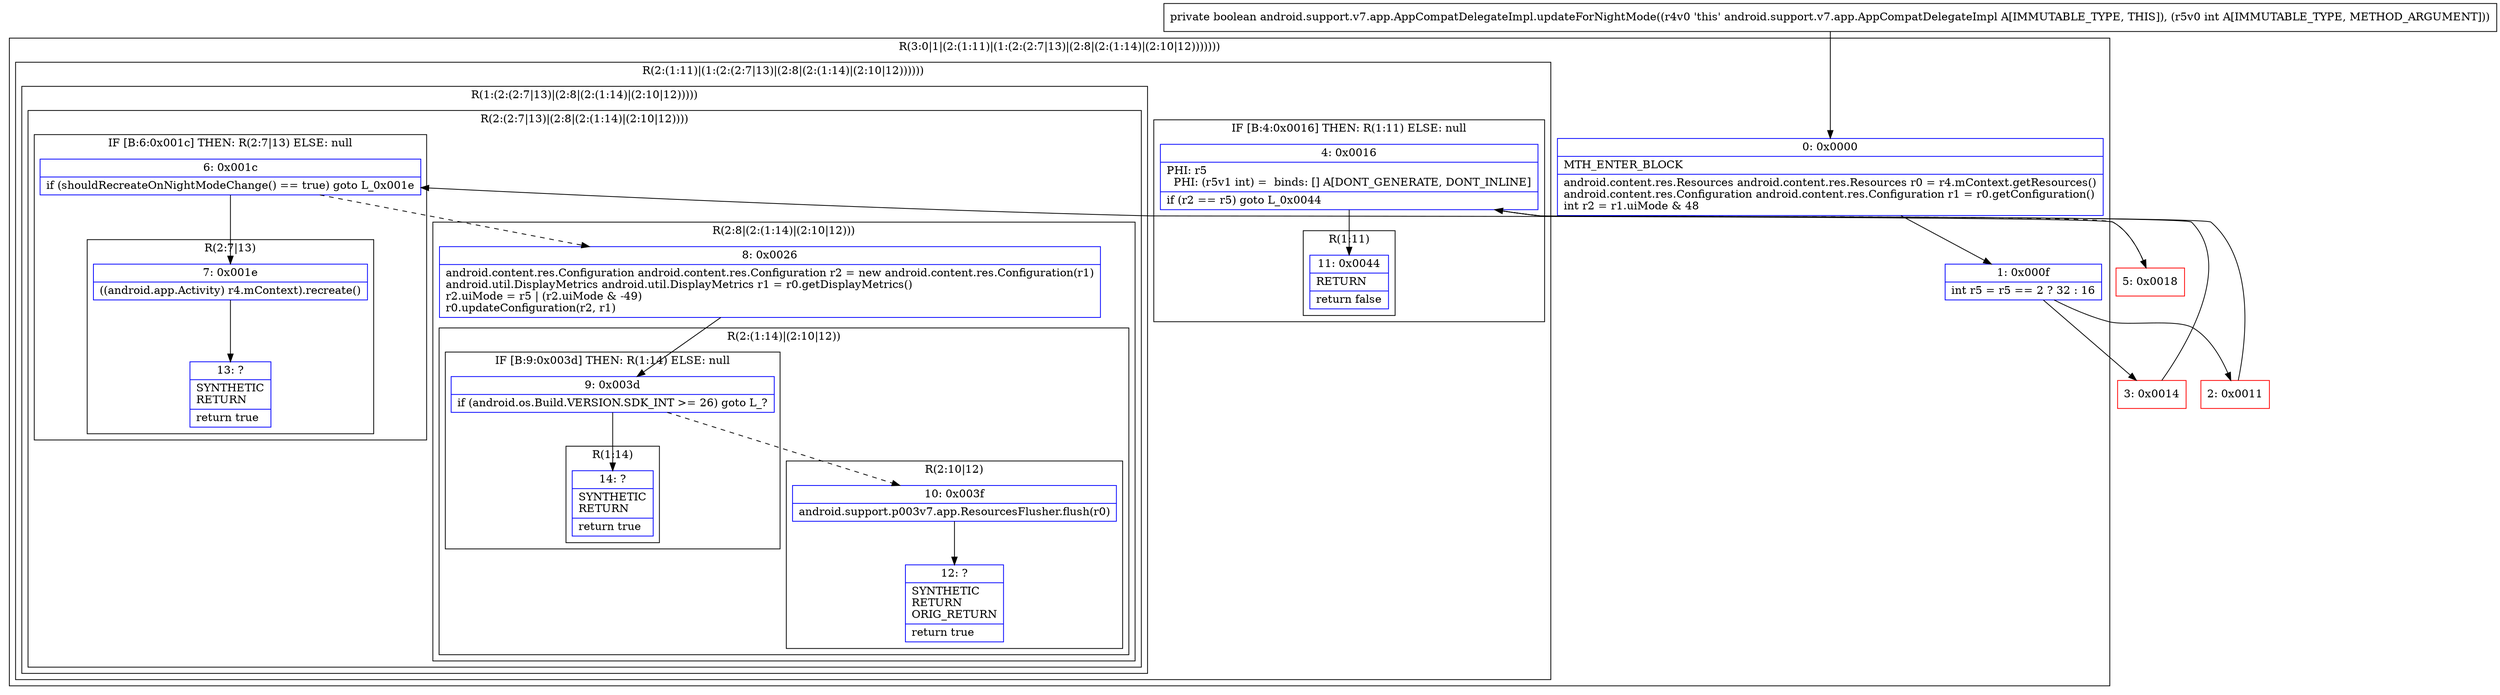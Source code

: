 digraph "CFG forandroid.support.v7.app.AppCompatDelegateImpl.updateForNightMode(I)Z" {
subgraph cluster_Region_1200426438 {
label = "R(3:0|1|(2:(1:11)|(1:(2:(2:7|13)|(2:8|(2:(1:14)|(2:10|12)))))))";
node [shape=record,color=blue];
Node_0 [shape=record,label="{0\:\ 0x0000|MTH_ENTER_BLOCK\l|android.content.res.Resources android.content.res.Resources r0 = r4.mContext.getResources()\landroid.content.res.Configuration android.content.res.Configuration r1 = r0.getConfiguration()\lint r2 = r1.uiMode & 48\l}"];
Node_1 [shape=record,label="{1\:\ 0x000f|int r5 = r5 == 2 ? 32 : 16\l}"];
subgraph cluster_Region_988603044 {
label = "R(2:(1:11)|(1:(2:(2:7|13)|(2:8|(2:(1:14)|(2:10|12))))))";
node [shape=record,color=blue];
subgraph cluster_IfRegion_755386035 {
label = "IF [B:4:0x0016] THEN: R(1:11) ELSE: null";
node [shape=record,color=blue];
Node_4 [shape=record,label="{4\:\ 0x0016|PHI: r5 \l  PHI: (r5v1 int) =  binds: [] A[DONT_GENERATE, DONT_INLINE]\l|if (r2 == r5) goto L_0x0044\l}"];
subgraph cluster_Region_1906842901 {
label = "R(1:11)";
node [shape=record,color=blue];
Node_11 [shape=record,label="{11\:\ 0x0044|RETURN\l|return false\l}"];
}
}
subgraph cluster_Region_50427147 {
label = "R(1:(2:(2:7|13)|(2:8|(2:(1:14)|(2:10|12)))))";
node [shape=record,color=blue];
subgraph cluster_Region_1732139651 {
label = "R(2:(2:7|13)|(2:8|(2:(1:14)|(2:10|12))))";
node [shape=record,color=blue];
subgraph cluster_IfRegion_983203074 {
label = "IF [B:6:0x001c] THEN: R(2:7|13) ELSE: null";
node [shape=record,color=blue];
Node_6 [shape=record,label="{6\:\ 0x001c|if (shouldRecreateOnNightModeChange() == true) goto L_0x001e\l}"];
subgraph cluster_Region_199991281 {
label = "R(2:7|13)";
node [shape=record,color=blue];
Node_7 [shape=record,label="{7\:\ 0x001e|((android.app.Activity) r4.mContext).recreate()\l}"];
Node_13 [shape=record,label="{13\:\ ?|SYNTHETIC\lRETURN\l|return true\l}"];
}
}
subgraph cluster_Region_1716507271 {
label = "R(2:8|(2:(1:14)|(2:10|12)))";
node [shape=record,color=blue];
Node_8 [shape=record,label="{8\:\ 0x0026|android.content.res.Configuration android.content.res.Configuration r2 = new android.content.res.Configuration(r1)\landroid.util.DisplayMetrics android.util.DisplayMetrics r1 = r0.getDisplayMetrics()\lr2.uiMode = r5 \| (r2.uiMode & \-49)\lr0.updateConfiguration(r2, r1)\l}"];
subgraph cluster_Region_63572650 {
label = "R(2:(1:14)|(2:10|12))";
node [shape=record,color=blue];
subgraph cluster_IfRegion_372613650 {
label = "IF [B:9:0x003d] THEN: R(1:14) ELSE: null";
node [shape=record,color=blue];
Node_9 [shape=record,label="{9\:\ 0x003d|if (android.os.Build.VERSION.SDK_INT \>= 26) goto L_?\l}"];
subgraph cluster_Region_2133770171 {
label = "R(1:14)";
node [shape=record,color=blue];
Node_14 [shape=record,label="{14\:\ ?|SYNTHETIC\lRETURN\l|return true\l}"];
}
}
subgraph cluster_Region_299734184 {
label = "R(2:10|12)";
node [shape=record,color=blue];
Node_10 [shape=record,label="{10\:\ 0x003f|android.support.p003v7.app.ResourcesFlusher.flush(r0)\l}"];
Node_12 [shape=record,label="{12\:\ ?|SYNTHETIC\lRETURN\lORIG_RETURN\l|return true\l}"];
}
}
}
}
}
}
}
Node_2 [shape=record,color=red,label="{2\:\ 0x0011}"];
Node_3 [shape=record,color=red,label="{3\:\ 0x0014}"];
Node_5 [shape=record,color=red,label="{5\:\ 0x0018}"];
MethodNode[shape=record,label="{private boolean android.support.v7.app.AppCompatDelegateImpl.updateForNightMode((r4v0 'this' android.support.v7.app.AppCompatDelegateImpl A[IMMUTABLE_TYPE, THIS]), (r5v0 int A[IMMUTABLE_TYPE, METHOD_ARGUMENT])) }"];
MethodNode -> Node_0;
Node_0 -> Node_1;
Node_1 -> Node_2;
Node_1 -> Node_3;
Node_4 -> Node_5[style=dashed];
Node_4 -> Node_11;
Node_6 -> Node_7;
Node_6 -> Node_8[style=dashed];
Node_7 -> Node_13;
Node_8 -> Node_9;
Node_9 -> Node_10[style=dashed];
Node_9 -> Node_14;
Node_10 -> Node_12;
Node_2 -> Node_4;
Node_3 -> Node_4;
Node_5 -> Node_6;
}


